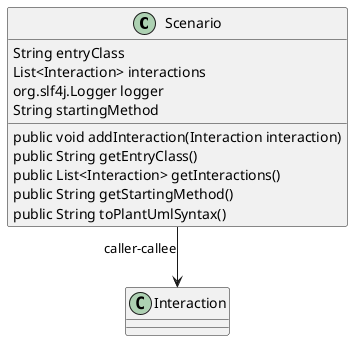 @startuml
skinparam linetype Ortho
class Scenario {
    String entryClass
    List<Interaction> interactions
    org.slf4j.Logger logger
    String startingMethod
    public void addInteraction(Interaction interaction)
    public String getEntryClass()
    public List<Interaction> getInteractions()
    public String getStartingMethod()
    public String toPlantUmlSyntax()
}
Scenario --> Interaction : caller-callee
@enduml
